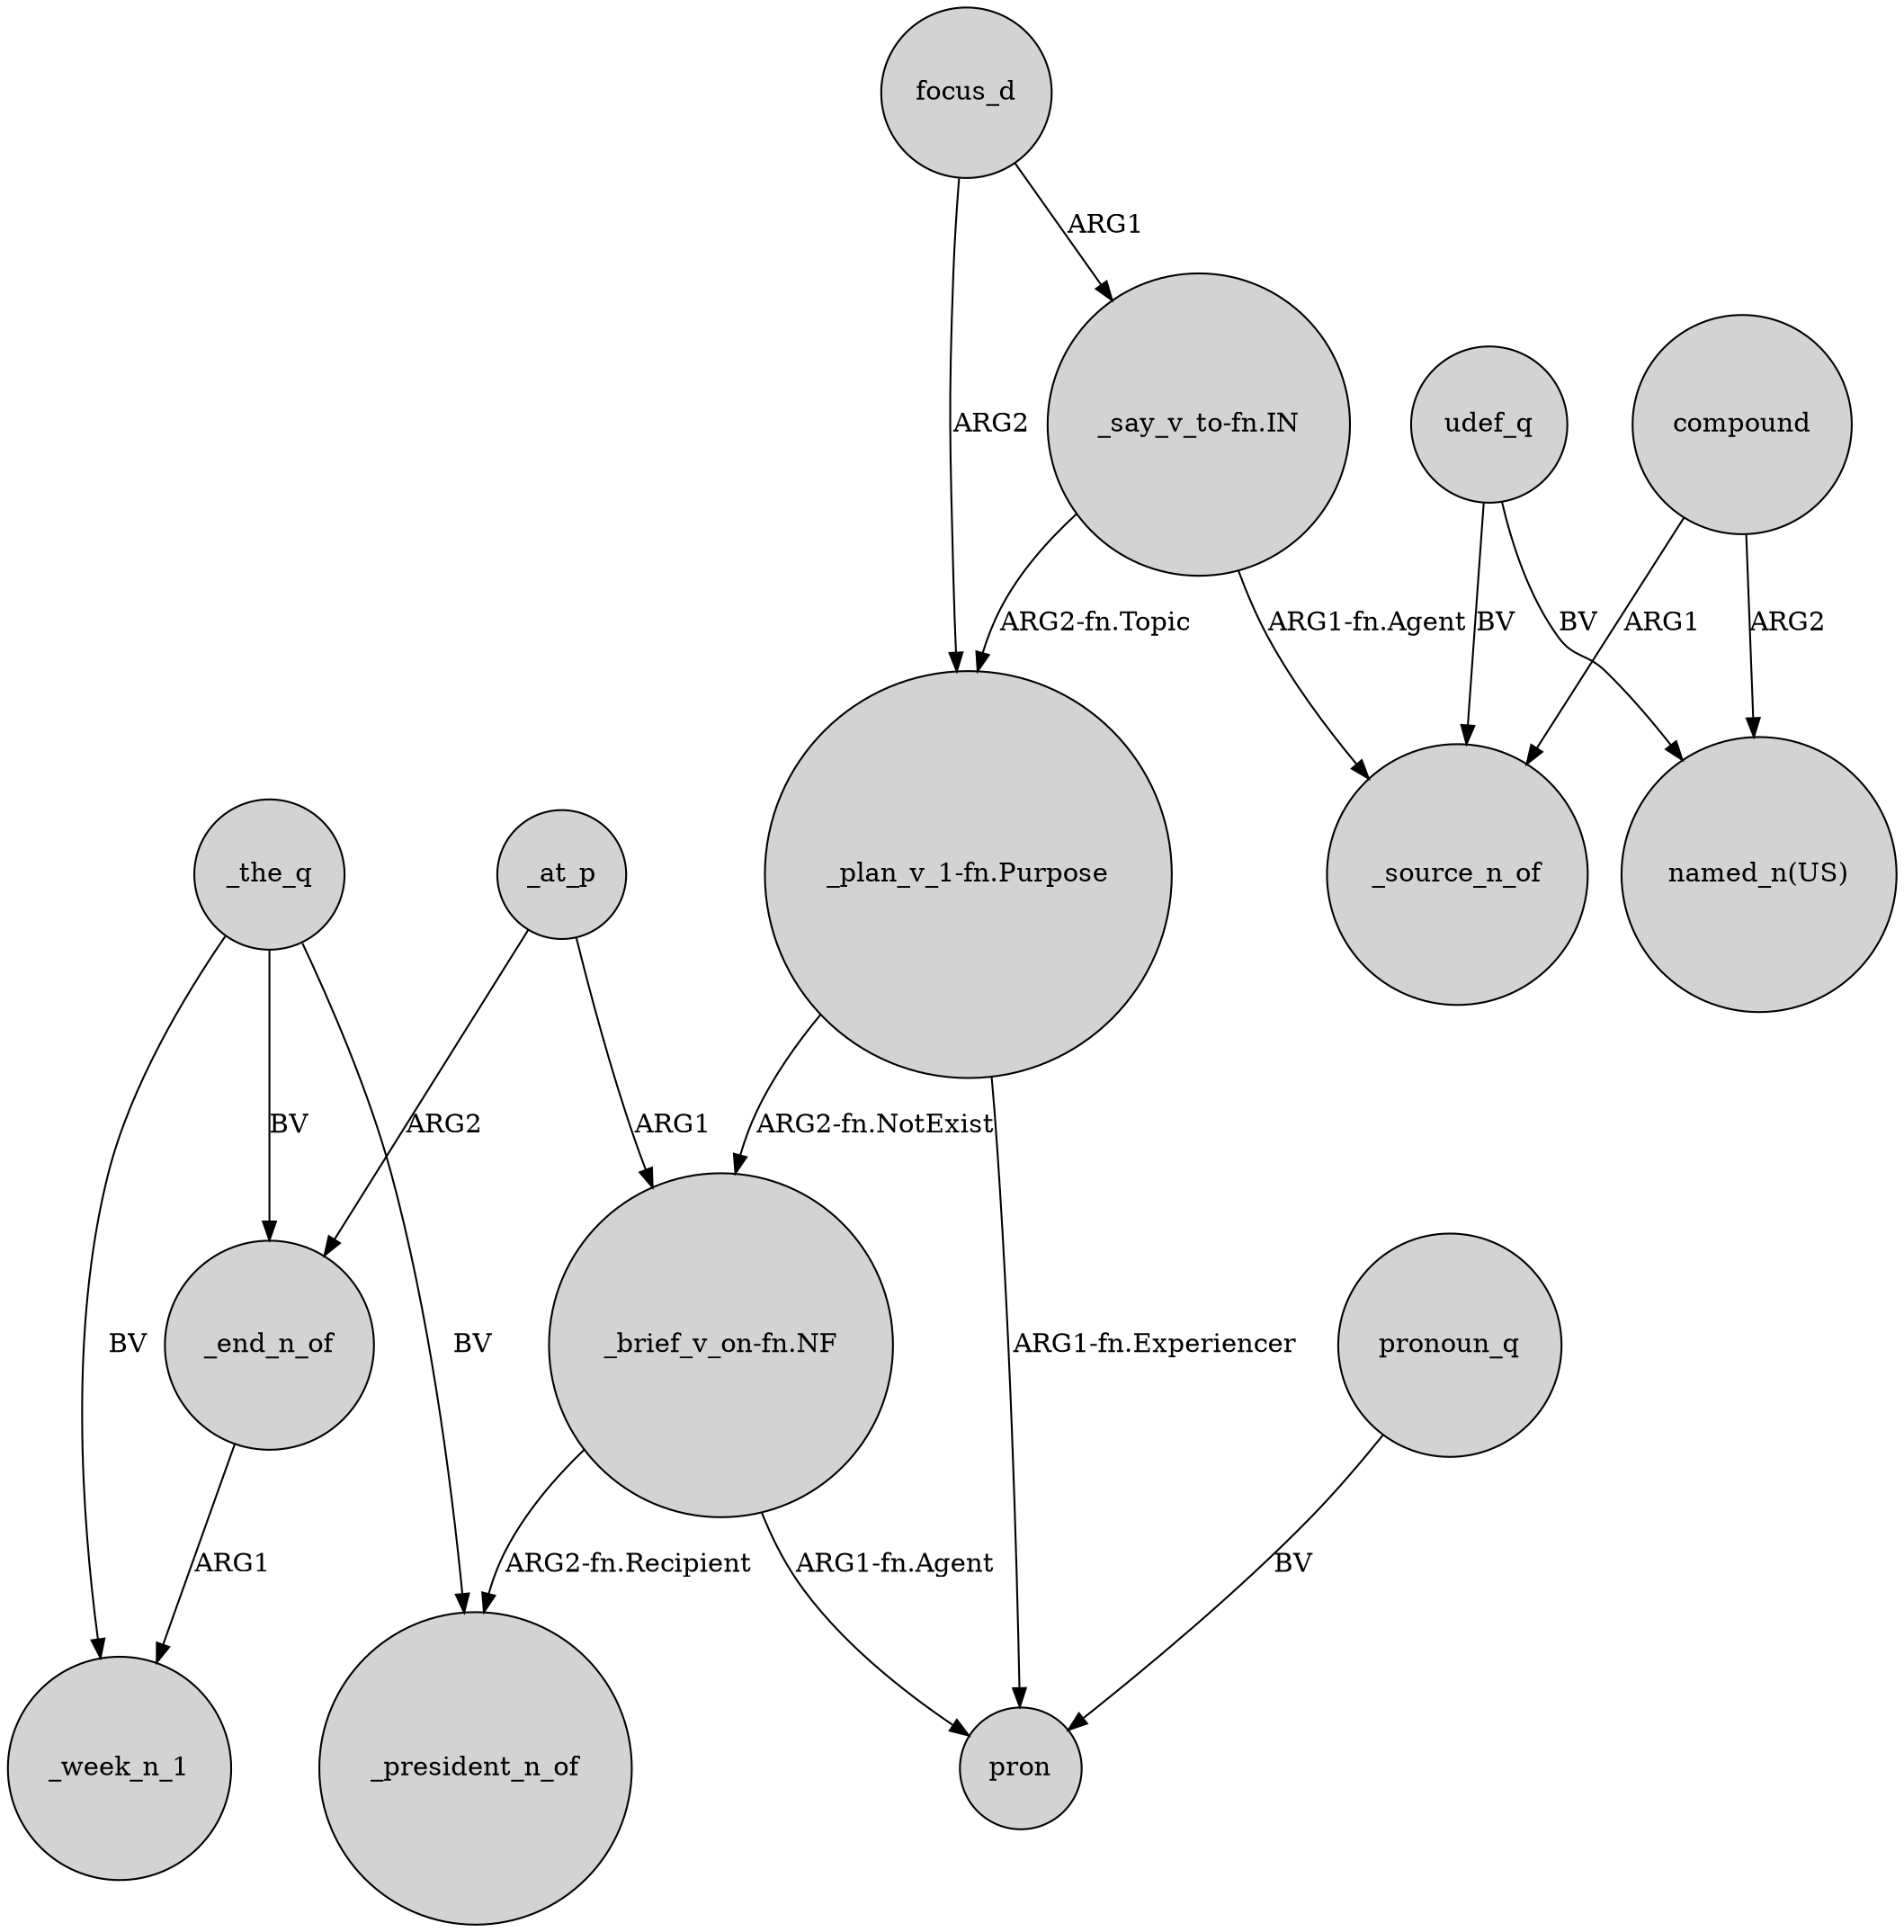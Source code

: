 digraph {
	node [shape=circle style=filled]
	_end_n_of -> _week_n_1 [label=ARG1]
	udef_q -> "named_n(US)" [label=BV]
	compound -> _source_n_of [label=ARG1]
	"_brief_v_on-fn.NF" -> _president_n_of [label="ARG2-fn.Recipient"]
	_the_q -> _end_n_of [label=BV]
	_at_p -> _end_n_of [label=ARG2]
	"_say_v_to-fn.IN" -> _source_n_of [label="ARG1-fn.Agent"]
	"_plan_v_1-fn.Purpose" -> pron [label="ARG1-fn.Experiencer"]
	"_brief_v_on-fn.NF" -> pron [label="ARG1-fn.Agent"]
	_at_p -> "_brief_v_on-fn.NF" [label=ARG1]
	"_say_v_to-fn.IN" -> "_plan_v_1-fn.Purpose" [label="ARG2-fn.Topic"]
	compound -> "named_n(US)" [label=ARG2]
	"_plan_v_1-fn.Purpose" -> "_brief_v_on-fn.NF" [label="ARG2-fn.NotExist"]
	pronoun_q -> pron [label=BV]
	_the_q -> _week_n_1 [label=BV]
	_the_q -> _president_n_of [label=BV]
	focus_d -> "_plan_v_1-fn.Purpose" [label=ARG2]
	udef_q -> _source_n_of [label=BV]
	focus_d -> "_say_v_to-fn.IN" [label=ARG1]
}
